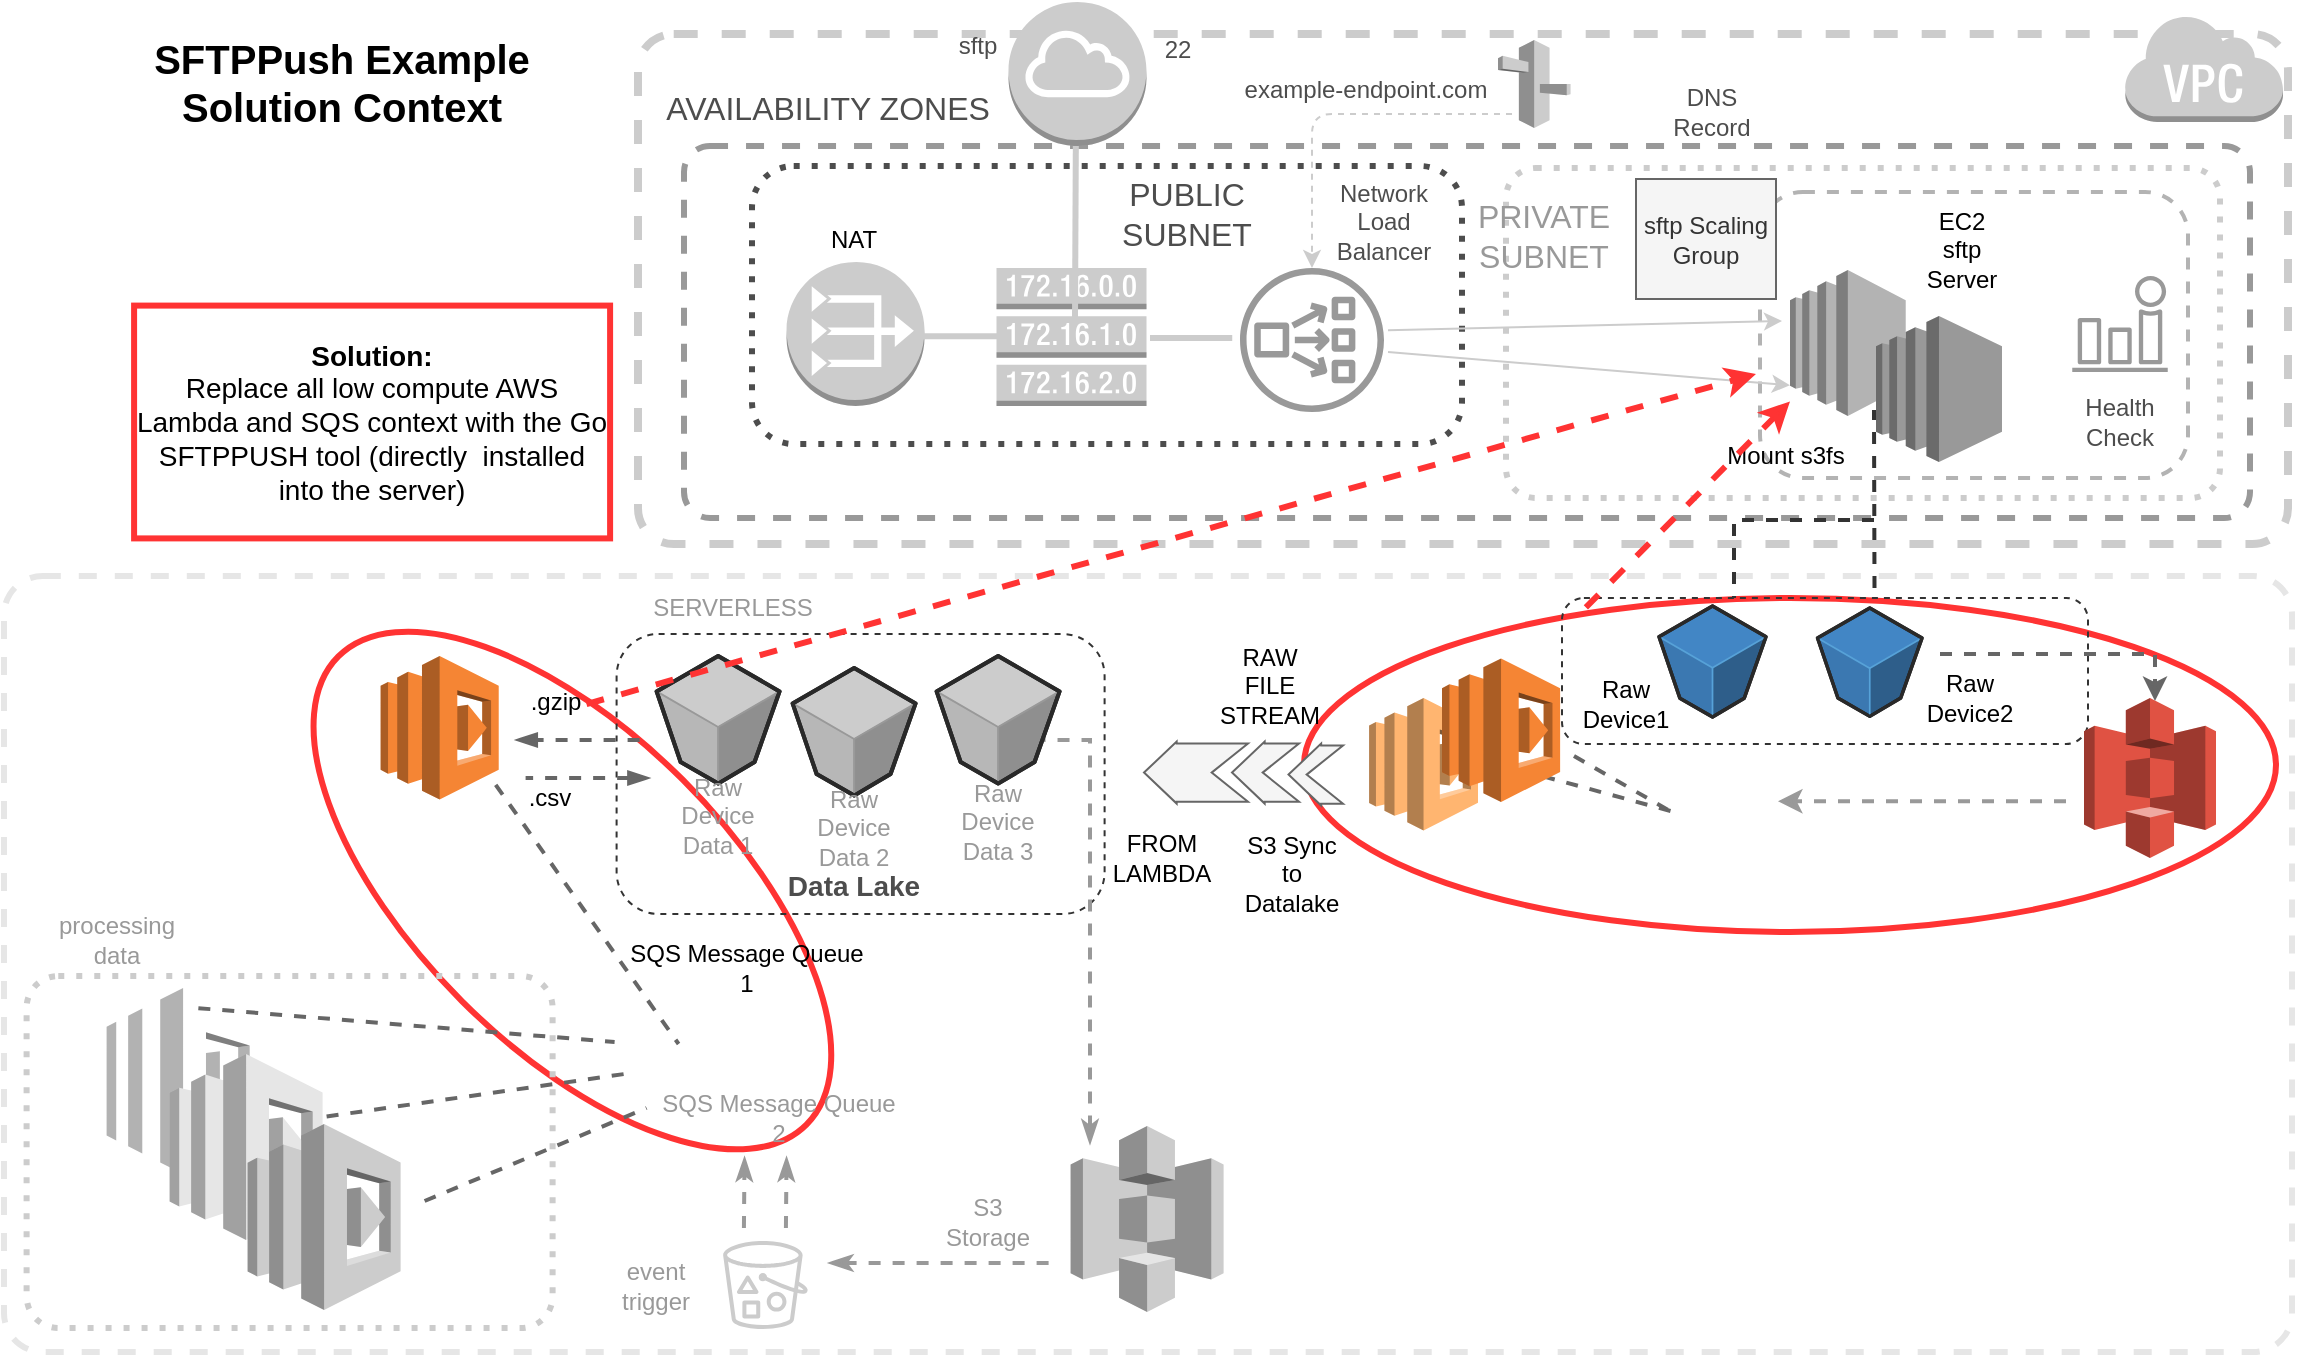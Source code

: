 <mxfile version="13.7.9" type="device"><diagram id="HmnIdduuNX5UvzuMJQo1" name="Page-1"><mxGraphModel dx="1218" dy="1934" grid="0" gridSize="10" guides="1" tooltips="1" connect="1" arrows="1" fold="1" page="1" pageScale="1" pageWidth="1654" pageHeight="1169" math="0" shadow="0"><root><mxCell id="0"/><mxCell id="1" parent="0"/><mxCell id="49-BdjbmjyUbXbcp4MiU-65" value="" style="ellipse;whiteSpace=wrap;html=1;fillColor=none;strokeColor=#FF3333;strokeWidth=3;" parent="1" vertex="1"><mxGeometry x="1037" y="-452" width="486" height="167" as="geometry"/></mxCell><mxCell id="Lqqsws9QHX_OIQQ-D2Ij-1" value="" style="rounded=1;whiteSpace=wrap;html=1;fillColor=none;strokeWidth=3;dashed=1;arcSize=5;strokeColor=#E6E6E6;" parent="1" vertex="1"><mxGeometry x="387" y="-463" width="1144" height="388" as="geometry"/></mxCell><mxCell id="49-BdjbmjyUbXbcp4MiU-66" value="" style="ellipse;whiteSpace=wrap;html=1;fillColor=none;strokeColor=#FF3333;strokeWidth=3;rotation=45;" parent="1" vertex="1"><mxGeometry x="505.7" y="-383.91" width="331" height="156.33" as="geometry"/></mxCell><mxCell id="49-BdjbmjyUbXbcp4MiU-2" value="" style="rounded=1;whiteSpace=wrap;html=1;fillColor=none;dashed=1;strokeWidth=4;arcSize=7;strokeColor=#CCCCCC;" parent="1" vertex="1"><mxGeometry x="704" y="-734" width="825" height="255" as="geometry"/></mxCell><mxCell id="49-BdjbmjyUbXbcp4MiU-4" value="" style="rounded=1;whiteSpace=wrap;html=1;fillColor=none;strokeWidth=3;dashed=1;arcSize=7;strokeColor=#999999;" parent="1" vertex="1"><mxGeometry x="727" y="-678" width="783" height="186" as="geometry"/></mxCell><mxCell id="Lqqsws9QHX_OIQQ-D2Ij-2" value="" style="rounded=1;whiteSpace=wrap;html=1;dashed=1;strokeWidth=3;fillColor=none;dashPattern=1 2;arcSize=9;strokeColor=#CCCCCC;" parent="1" vertex="1"><mxGeometry x="398.3" y="-263" width="263" height="176" as="geometry"/></mxCell><mxCell id="Lqqsws9QHX_OIQQ-D2Ij-129" value="" style="rounded=1;whiteSpace=wrap;html=1;dashed=1;strokeColor=#333333;strokeWidth=1;fillColor=none;" parent="1" vertex="1"><mxGeometry x="693.3" y="-434" width="244" height="140" as="geometry"/></mxCell><mxCell id="zi9nlCHLnvIEu1iH1MdO-3" value="" style="outlineConnect=0;dashed=0;verticalLabelPosition=bottom;verticalAlign=top;align=center;html=1;shape=mxgraph.aws3.lambda;gradientColor=none;strokeColor=#333333;strokeWidth=1;fillColor=#FFFFFF;" parent="1" vertex="1"><mxGeometry x="438.3" y="-257" width="76.5" height="93" as="geometry"/></mxCell><mxCell id="zi9nlCHLnvIEu1iH1MdO-2" value="" style="outlineConnect=0;dashed=0;verticalLabelPosition=bottom;verticalAlign=top;align=center;html=1;shape=mxgraph.aws3.lambda;gradientColor=none;strokeColor=#333333;strokeWidth=1;fillColor=#E6E6E6;" parent="1" vertex="1"><mxGeometry x="469.8" y="-224" width="76.5" height="93" as="geometry"/></mxCell><mxCell id="Lqqsws9QHX_OIQQ-D2Ij-112" style="edgeStyle=orthogonalEdgeStyle;rounded=0;orthogonalLoop=1;jettySize=auto;html=1;dashed=1;startArrow=classicThin;startFill=1;endArrow=none;endFill=0;strokeWidth=2;strokeColor=#999999;" parent="1" edge="1"><mxGeometry relative="1" as="geometry"><Array as="points"><mxPoint x="930.07" y="-381.01"/></Array><mxPoint x="930" y="-179" as="sourcePoint"/><mxPoint x="905.3" y="-381" as="targetPoint"/></mxGeometry></mxCell><mxCell id="Lqqsws9QHX_OIQQ-D2Ij-19" value="" style="outlineConnect=0;dashed=0;verticalLabelPosition=bottom;verticalAlign=top;align=center;html=1;shape=mxgraph.aws3.s3;gradientColor=none;strokeColor=#CC6600;strokeWidth=2;fillColor=#CCCCCC;" parent="1" vertex="1"><mxGeometry x="920.3" y="-188" width="76.5" height="93" as="geometry"/></mxCell><mxCell id="Lqqsws9QHX_OIQQ-D2Ij-45" value="SERVERLESS" style="text;html=1;strokeColor=none;fillColor=none;align=center;verticalAlign=middle;whiteSpace=wrap;rounded=0;dashed=1;dashPattern=1 2;fontColor=#999999;" parent="1" vertex="1"><mxGeometry x="671.35" y="-465" width="160.7" height="35" as="geometry"/></mxCell><mxCell id="Lqqsws9QHX_OIQQ-D2Ij-66" value="" style="verticalLabelPosition=bottom;html=1;verticalAlign=top;strokeWidth=1;align=center;outlineConnect=0;dashed=0;outlineConnect=0;shape=mxgraph.aws3d.s3Bucket;aspect=fixed;fillColor=#CCCCCC;strokeColor=#999999;" parent="1" vertex="1"><mxGeometry x="713.3" y="-423" width="61.5" height="63.8" as="geometry"/></mxCell><mxCell id="Lqqsws9QHX_OIQQ-D2Ij-67" value="" style="verticalLabelPosition=bottom;html=1;verticalAlign=top;strokeWidth=1;align=center;outlineConnect=0;dashed=0;outlineConnect=0;shape=mxgraph.aws3d.s3Bucket;aspect=fixed;fillColor=#CCCCCC;strokeColor=#999999;" parent="1" vertex="1"><mxGeometry x="781.3" y="-417" width="61.5" height="63.8" as="geometry"/></mxCell><mxCell id="Lqqsws9QHX_OIQQ-D2Ij-68" value="" style="verticalLabelPosition=bottom;html=1;verticalAlign=top;strokeWidth=1;align=center;outlineConnect=0;dashed=0;outlineConnect=0;shape=mxgraph.aws3d.s3Bucket;aspect=fixed;fillColor=#CCCCCC;strokeColor=#999999;" parent="1" vertex="1"><mxGeometry x="853.3" y="-423" width="61.5" height="63.8" as="geometry"/></mxCell><mxCell id="Lqqsws9QHX_OIQQ-D2Ij-79" value="S3 Storage" style="text;html=1;strokeColor=none;fillColor=none;align=center;verticalAlign=middle;whiteSpace=wrap;rounded=0;fontColor=#999999;" parent="1" vertex="1"><mxGeometry x="859" y="-150.5" width="40" height="20" as="geometry"/></mxCell><mxCell id="Lqqsws9QHX_OIQQ-D2Ij-81" value="Raw Device Data 1" style="text;html=1;strokeColor=none;fillColor=none;align=center;verticalAlign=middle;whiteSpace=wrap;rounded=0;fontColor=#999999;" parent="1" vertex="1"><mxGeometry x="724.05" y="-353" width="40" height="20" as="geometry"/></mxCell><mxCell id="Lqqsws9QHX_OIQQ-D2Ij-82" value="Raw Device Data 2" style="text;html=1;strokeColor=none;fillColor=none;align=center;verticalAlign=middle;whiteSpace=wrap;rounded=0;fontColor=#999999;" parent="1" vertex="1"><mxGeometry x="792.05" y="-347" width="40" height="20" as="geometry"/></mxCell><mxCell id="Lqqsws9QHX_OIQQ-D2Ij-83" value="Raw Device Data 3" style="text;html=1;strokeColor=none;fillColor=none;align=center;verticalAlign=middle;whiteSpace=wrap;rounded=0;fontColor=#999999;" parent="1" vertex="1"><mxGeometry x="864.05" y="-350" width="40" height="20" as="geometry"/></mxCell><mxCell id="Lqqsws9QHX_OIQQ-D2Ij-115" value="" style="outlineConnect=0;dashed=0;verticalLabelPosition=bottom;verticalAlign=top;align=center;html=1;shape=mxgraph.aws3.lambda;gradientColor=none;strokeColor=#333333;strokeWidth=1;fillColor=#CCCCCC;" parent="1" vertex="1"><mxGeometry x="508.8" y="-189" width="76.5" height="93" as="geometry"/></mxCell><mxCell id="Lqqsws9QHX_OIQQ-D2Ij-119" value="event trigger" style="text;html=1;strokeColor=none;fillColor=none;align=center;verticalAlign=middle;whiteSpace=wrap;rounded=0;fontColor=#999999;" parent="1" vertex="1"><mxGeometry x="692.8" y="-118.5" width="40" height="20" as="geometry"/></mxCell><mxCell id="Lqqsws9QHX_OIQQ-D2Ij-130" value="&lt;font style=&quot;font-size: 14px&quot;&gt;&lt;b&gt;Data Lake&lt;/b&gt;&lt;/font&gt;" style="text;html=1;strokeColor=none;fillColor=none;align=center;verticalAlign=middle;whiteSpace=wrap;rounded=0;dashed=1;fontColor=#4D4D4D;" parent="1" vertex="1"><mxGeometry x="770.43" y="-319" width="84.25" height="21" as="geometry"/></mxCell><mxCell id="mBqPM58rvY_1hXkIAFOj-3" value="SQS Message Queue 1" style="text;html=1;strokeColor=none;fillColor=none;align=center;verticalAlign=middle;whiteSpace=wrap;rounded=0;" parent="1" vertex="1"><mxGeometry x="696.55" y="-294" width="123" height="54" as="geometry"/></mxCell><mxCell id="mBqPM58rvY_1hXkIAFOj-9" value="" style="endArrow=blockThin;html=1;strokeColor=#666666;strokeWidth=2;endFill=1;dashed=1;" parent="1" edge="1"><mxGeometry width="50" height="50" relative="1" as="geometry"><mxPoint x="704.8" y="-381" as="sourcePoint"/><mxPoint x="642.8" y="-381" as="targetPoint"/></mxGeometry></mxCell><mxCell id="mBqPM58rvY_1hXkIAFOj-10" value="" style="endArrow=none;html=1;strokeColor=#666666;strokeWidth=2;endFill=0;dashed=1;startArrow=blockThin;startFill=1;" parent="1" edge="1"><mxGeometry width="50" height="50" relative="1" as="geometry"><mxPoint x="709.8" y="-362" as="sourcePoint"/><mxPoint x="647.8" y="-362" as="targetPoint"/></mxGeometry></mxCell><mxCell id="mBqPM58rvY_1hXkIAFOj-11" value=".gzip" style="text;html=1;strokeColor=none;fillColor=none;align=center;verticalAlign=middle;whiteSpace=wrap;rounded=0;" parent="1" vertex="1"><mxGeometry x="643.3" y="-410" width="40" height="20" as="geometry"/></mxCell><mxCell id="mBqPM58rvY_1hXkIAFOj-12" value=".csv" style="text;html=1;strokeColor=none;fillColor=none;align=center;verticalAlign=middle;whiteSpace=wrap;rounded=0;" parent="1" vertex="1"><mxGeometry x="640.3" y="-362" width="40" height="20" as="geometry"/></mxCell><mxCell id="mBqPM58rvY_1hXkIAFOj-14" value="" style="endArrow=none;dashed=1;html=1;strokeColor=#666666;strokeWidth=2;" parent="1" edge="1"><mxGeometry width="50" height="50" relative="1" as="geometry"><mxPoint x="632.859" y="-358.6" as="sourcePoint"/><mxPoint x="724.3" y="-229" as="targetPoint"/></mxGeometry></mxCell><mxCell id="mBqPM58rvY_1hXkIAFOj-16" value="" style="endArrow=none;dashed=1;html=1;strokeColor=#666666;strokeWidth=2;" parent="1" edge="1"><mxGeometry width="50" height="50" relative="1" as="geometry"><mxPoint x="597.3" y="-150.5" as="sourcePoint"/><mxPoint x="708.3" y="-197" as="targetPoint"/></mxGeometry></mxCell><mxCell id="y039c9a37QnuG4hZl9T_-2" value="" style="endArrow=classicThin;html=1;strokeWidth=2;dashed=1;endFill=1;strokeColor=#999999;" parent="1" edge="1"><mxGeometry width="50" height="50" relative="1" as="geometry"><mxPoint x="777.96" y="-137" as="sourcePoint"/><mxPoint x="778.27" y="-172.5" as="targetPoint"/></mxGeometry></mxCell><mxCell id="w5Py77E8Q5filQg6HOZ4-76" value="" style="html=1;shadow=0;align=center;verticalAlign=middle;shape=mxgraph.arrows2.arrow;dy=0.06;dx=16.33;notch=18.17;rotation=-180;strokeColor=#666666;strokeWidth=1;fillColor=#f5f5f5;fontColor=#333333;" parent="1" vertex="1"><mxGeometry x="1001" y="-380.2" width="33.5" height="31" as="geometry"/></mxCell><mxCell id="w5Py77E8Q5filQg6HOZ4-77" value="" style="html=1;shadow=0;align=center;verticalAlign=middle;shape=mxgraph.arrows2.arrow;dy=0.06;dx=16.33;notch=18.17;rotation=-180;strokeColor=#666666;strokeWidth=1;fillColor=#f5f5f5;fontColor=#333333;" parent="1" vertex="1"><mxGeometry x="957" y="-380.2" width="52" height="31" as="geometry"/></mxCell><mxCell id="w5Py77E8Q5filQg6HOZ4-78" value="" style="html=1;shadow=0;align=center;verticalAlign=middle;shape=mxgraph.arrows2.arrow;dy=0.06;dx=16.33;notch=18.17;rotation=-180;strokeColor=#666666;strokeWidth=1;fillColor=#f5f5f5;fontColor=#333333;" parent="1" vertex="1"><mxGeometry x="1029.25" y="-379.2" width="27.25" height="31" as="geometry"/></mxCell><mxCell id="w5Py77E8Q5filQg6HOZ4-79" value="S3 Sync to Datalake" style="text;html=1;strokeColor=none;fillColor=none;align=center;verticalAlign=middle;whiteSpace=wrap;rounded=0;dashed=1;" parent="1" vertex="1"><mxGeometry x="1010.5" y="-324.2" width="40" height="20" as="geometry"/></mxCell><mxCell id="4uImcitvmYtcXQ-Ofp0W-1" value="SQS Message Queue 2" style="text;html=1;strokeColor=none;fillColor=none;align=center;verticalAlign=middle;whiteSpace=wrap;rounded=0;fontColor=#999999;" parent="1" vertex="1"><mxGeometry x="713.3" y="-219" width="123" height="54" as="geometry"/></mxCell><mxCell id="4uImcitvmYtcXQ-Ofp0W-3" value="" style="endArrow=classicThin;html=1;strokeWidth=2;dashed=1;endFill=1;strokeColor=#999999;" parent="1" edge="1"><mxGeometry width="50" height="50" relative="1" as="geometry"><mxPoint x="756.96" y="-137" as="sourcePoint"/><mxPoint x="757.27" y="-172.5" as="targetPoint"/></mxGeometry></mxCell><mxCell id="4uImcitvmYtcXQ-Ofp0W-9" value="processing data" style="text;html=1;strokeColor=none;fillColor=none;align=center;verticalAlign=middle;whiteSpace=wrap;rounded=0;fontColor=#999999;" parent="1" vertex="1"><mxGeometry x="423.0" y="-291.5" width="41" height="20" as="geometry"/></mxCell><mxCell id="oT-RXYMM1qQmpfxv-8zq-10" value="" style="endArrow=none;dashed=1;html=1;strokeColor=#666666;strokeWidth=2;exitX=0.436;exitY=0.183;exitDx=0;exitDy=0;exitPerimeter=0;" parent="1" edge="1"><mxGeometry width="50" height="50" relative="1" as="geometry"><mxPoint x="484.18" y="-246.923" as="sourcePoint"/><mxPoint x="692.3" y="-230" as="targetPoint"/></mxGeometry></mxCell><mxCell id="oT-RXYMM1qQmpfxv-8zq-11" value="" style="endArrow=none;dashed=1;html=1;strokeColor=#666666;strokeWidth=2;" parent="1" edge="1"><mxGeometry width="50" height="50" relative="1" as="geometry"><mxPoint x="548.3" y="-192.75" as="sourcePoint"/><mxPoint x="697.3" y="-214" as="targetPoint"/></mxGeometry></mxCell><mxCell id="wjlYxk8mB5YcR92a5DJN-10" value="" style="endArrow=classicThin;html=1;strokeWidth=2;dashed=1;endFill=1;strokeColor=#999999;" parent="1" edge="1"><mxGeometry width="50" height="50" relative="1" as="geometry"><mxPoint x="909.3" y="-119.5" as="sourcePoint"/><mxPoint x="799.3" y="-119.5" as="targetPoint"/></mxGeometry></mxCell><mxCell id="bKy11BuOFvdsapSdgg4k-9" value="RAW FILE STREAM" style="text;html=1;strokeColor=none;fillColor=none;align=center;verticalAlign=middle;whiteSpace=wrap;rounded=0;" parent="1" vertex="1"><mxGeometry x="1000" y="-418.2" width="40" height="20" as="geometry"/></mxCell><mxCell id="49-BdjbmjyUbXbcp4MiU-1" value="" style="rounded=1;whiteSpace=wrap;html=1;dashed=1;strokeColor=#4D4D4D;strokeWidth=3;fillColor=none;dashPattern=1 2;fontColor=#CCCCCC;" parent="1" vertex="1"><mxGeometry x="761" y="-668" width="355" height="139" as="geometry"/></mxCell><mxCell id="49-BdjbmjyUbXbcp4MiU-3" value="" style="rounded=1;whiteSpace=wrap;html=1;dashed=1;strokeColor=#333333;strokeWidth=1;fillColor=none;" parent="1" vertex="1"><mxGeometry x="1166" y="-452" width="263" height="73" as="geometry"/></mxCell><mxCell id="49-BdjbmjyUbXbcp4MiU-5" value="" style="rounded=1;whiteSpace=wrap;html=1;dashed=1;strokeWidth=3;fillColor=none;dashPattern=1 2;arcSize=9;strokeColor=#CCCCCC;" parent="1" vertex="1"><mxGeometry x="1138" y="-667" width="357" height="165" as="geometry"/></mxCell><mxCell id="49-BdjbmjyUbXbcp4MiU-6" value="" style="rounded=1;whiteSpace=wrap;html=1;fillColor=none;strokeWidth=2;dashed=1;strokeColor=#B3B3B3;" parent="1" vertex="1"><mxGeometry x="1265" y="-655" width="214" height="143" as="geometry"/></mxCell><mxCell id="49-BdjbmjyUbXbcp4MiU-7" value="" style="outlineConnect=0;dashed=0;verticalLabelPosition=bottom;verticalAlign=top;align=center;html=1;shape=mxgraph.aws3.virtual_private_cloud;gradientColor=none;strokeColor=#CC6600;strokeWidth=4;fillColor=#CCCCCC;" parent="1" vertex="1"><mxGeometry x="1447" y="-744" width="79.5" height="54" as="geometry"/></mxCell><mxCell id="49-BdjbmjyUbXbcp4MiU-8" value="" style="outlineConnect=0;dashed=0;verticalLabelPosition=bottom;verticalAlign=top;align=center;html=1;shape=mxgraph.aws3.internet_gateway;gradientColor=none;strokeColor=#CC6600;strokeWidth=2;fillColor=#CCCCCC;" parent="1" vertex="1"><mxGeometry x="889.25" y="-750" width="69" height="72" as="geometry"/></mxCell><mxCell id="49-BdjbmjyUbXbcp4MiU-9" value="" style="outlineConnect=0;dashed=0;verticalLabelPosition=bottom;verticalAlign=top;align=center;html=1;shape=mxgraph.aws3.route_table;gradientColor=none;dashPattern=1 2;strokeColor=#4D4D4D;strokeWidth=2;fillColor=#CCCCCC;" parent="1" vertex="1"><mxGeometry x="883.25" y="-617" width="75" height="69" as="geometry"/></mxCell><mxCell id="49-BdjbmjyUbXbcp4MiU-10" value="&lt;font style=&quot;font-size: 16px&quot;&gt;AVAILABILITY ZONES&lt;/font&gt;" style="text;html=1;strokeColor=none;fillColor=none;align=center;verticalAlign=middle;whiteSpace=wrap;rounded=0;dashed=1;fontColor=#4D4D4D;" parent="1" vertex="1"><mxGeometry x="704" y="-707" width="190" height="20" as="geometry"/></mxCell><mxCell id="49-BdjbmjyUbXbcp4MiU-11" value="&lt;font style=&quot;font-size: 16px&quot;&gt;PUBLIC SUBNET&lt;/font&gt;" style="text;html=1;strokeColor=none;fillColor=none;align=center;verticalAlign=middle;whiteSpace=wrap;rounded=0;dashed=1;dashPattern=1 2;fontColor=#4D4D4D;" parent="1" vertex="1"><mxGeometry x="924.5" y="-668" width="107" height="48" as="geometry"/></mxCell><mxCell id="49-BdjbmjyUbXbcp4MiU-12" value="" style="outlineConnect=0;dashed=0;verticalLabelPosition=bottom;verticalAlign=top;align=center;html=1;shape=mxgraph.aws3.vpc_nat_gateway;gradientColor=none;strokeColor=#4D4D4D;strokeWidth=2;fillColor=#CCCCCC;" parent="1" vertex="1"><mxGeometry x="778.27" y="-620" width="69" height="72" as="geometry"/></mxCell><mxCell id="49-BdjbmjyUbXbcp4MiU-13" value="" style="endArrow=none;startArrow=none;html=1;strokeWidth=3;startFill=0;endFill=0;strokeColor=#CCCCCC;" parent="1" edge="1"><mxGeometry width="50" height="50" relative="1" as="geometry"><mxPoint x="1001.12" y="-582" as="sourcePoint"/><mxPoint x="960" y="-582" as="targetPoint"/></mxGeometry></mxCell><mxCell id="49-BdjbmjyUbXbcp4MiU-14" value="NAT" style="text;html=1;strokeColor=none;fillColor=none;align=center;verticalAlign=middle;whiteSpace=wrap;rounded=0;" parent="1" vertex="1"><mxGeometry x="785.75" y="-650" width="52" height="37" as="geometry"/></mxCell><mxCell id="49-BdjbmjyUbXbcp4MiU-15" value="&lt;font style=&quot;font-size: 16px&quot;&gt;PRIVATE SUBNET&lt;/font&gt;" style="text;html=1;strokeColor=none;fillColor=none;align=center;verticalAlign=middle;whiteSpace=wrap;rounded=0;dashed=1;dashPattern=1 2;fontColor=#999999;" parent="1" vertex="1"><mxGeometry x="1111" y="-661.5" width="92" height="56" as="geometry"/></mxCell><mxCell id="49-BdjbmjyUbXbcp4MiU-17" value="" style="endArrow=classic;html=1;strokeColor=#CCCCCC;entryX=0;entryY=0.79;entryDx=0;entryDy=0;entryPerimeter=0;" parent="1" edge="1" target="49-BdjbmjyUbXbcp4MiU-19"><mxGeometry width="50" height="50" relative="1" as="geometry"><mxPoint x="1079" y="-575" as="sourcePoint"/><mxPoint x="1276" y="-536" as="targetPoint"/></mxGeometry></mxCell><mxCell id="49-BdjbmjyUbXbcp4MiU-18" value="" style="endArrow=classic;html=1;strokeColor=#CCCCCC;entryX=0;entryY=0.5;entryDx=0;entryDy=0;" parent="1" edge="1"><mxGeometry width="50" height="50" relative="1" as="geometry"><mxPoint x="1078.999" y="-585.85" as="sourcePoint"/><mxPoint x="1276" y="-590.5" as="targetPoint"/></mxGeometry></mxCell><mxCell id="49-BdjbmjyUbXbcp4MiU-19" value="" style="outlineConnect=0;dashed=0;verticalLabelPosition=bottom;verticalAlign=top;align=center;html=1;shape=mxgraph.aws3.ec2;gradientColor=none;fillColor=#B3B3B3;" parent="1" vertex="1"><mxGeometry x="1280" y="-616" width="57.86" height="73" as="geometry"/></mxCell><mxCell id="49-BdjbmjyUbXbcp4MiU-20" value="" style="outlineConnect=0;dashed=0;verticalLabelPosition=bottom;verticalAlign=top;align=center;html=1;shape=mxgraph.aws3.ec2;gradientColor=none;fillColor=#999999;" parent="1" vertex="1"><mxGeometry x="1323" y="-593" width="63" height="73" as="geometry"/></mxCell><mxCell id="49-BdjbmjyUbXbcp4MiU-21" value="sftp Scaling Group" style="rounded=0;whiteSpace=wrap;html=1;strokeColor=#666666;strokeWidth=1;fillColor=#f5f5f5;fontColor=#333333;" parent="1" vertex="1"><mxGeometry x="1203" y="-661.5" width="70" height="60" as="geometry"/></mxCell><mxCell id="49-BdjbmjyUbXbcp4MiU-22" value="" style="outlineConnect=0;fontColor=#232F3E;gradientColor=none;strokeColor=none;dashed=0;verticalLabelPosition=bottom;verticalAlign=top;align=center;html=1;fontSize=12;fontStyle=0;aspect=fixed;pointerEvents=1;shape=mxgraph.aws4.alarm;fillColor=#999999;" parent="1" vertex="1"><mxGeometry x="1421" y="-613" width="48" height="48" as="geometry"/></mxCell><mxCell id="49-BdjbmjyUbXbcp4MiU-23" value="Health Check" style="text;html=1;strokeColor=none;fillColor=none;align=center;verticalAlign=middle;whiteSpace=wrap;rounded=0;fontColor=#4D4D4D;" parent="1" vertex="1"><mxGeometry x="1416" y="-560" width="58" height="40" as="geometry"/></mxCell><mxCell id="49-BdjbmjyUbXbcp4MiU-24" value="EC2 sftp Server" style="text;html=1;strokeColor=none;fillColor=none;align=center;verticalAlign=middle;whiteSpace=wrap;rounded=0;dashed=1;" parent="1" vertex="1"><mxGeometry x="1346" y="-636" width="40" height="20" as="geometry"/></mxCell><mxCell id="49-BdjbmjyUbXbcp4MiU-27" value="Network&lt;br&gt;Load Balancer" style="text;html=1;strokeColor=none;fillColor=none;align=center;verticalAlign=middle;whiteSpace=wrap;rounded=0;dashed=1;fontColor=#4D4D4D;" parent="1" vertex="1"><mxGeometry x="1057" y="-650" width="40" height="20" as="geometry"/></mxCell><mxCell id="49-BdjbmjyUbXbcp4MiU-28" value="Mount s3fs" style="text;html=1;strokeColor=none;fillColor=none;align=center;verticalAlign=middle;whiteSpace=wrap;rounded=0;" parent="1" vertex="1"><mxGeometry x="1233" y="-533" width="90" height="20" as="geometry"/></mxCell><mxCell id="49-BdjbmjyUbXbcp4MiU-32" value="" style="edgeStyle=orthogonalEdgeStyle;rounded=0;orthogonalLoop=1;jettySize=auto;html=1;dashed=1;strokeColor=#666666;strokeWidth=2;entryX=0;entryY=0.21;entryDx=0;entryDy=0;entryPerimeter=0;" parent="1" edge="1"><mxGeometry relative="1" as="geometry"><mxPoint x="1462.5" y="-400.47" as="targetPoint"/><Array as="points"><mxPoint x="1462" y="-424"/></Array><mxPoint x="1355" y="-424" as="sourcePoint"/></mxGeometry></mxCell><mxCell id="49-BdjbmjyUbXbcp4MiU-34" value="Raw Device1" style="text;html=1;strokeColor=none;fillColor=none;align=center;verticalAlign=middle;whiteSpace=wrap;rounded=0;" parent="1" vertex="1"><mxGeometry x="1178" y="-409.2" width="40" height="20" as="geometry"/></mxCell><mxCell id="49-BdjbmjyUbXbcp4MiU-35" value="Raw Device2" style="text;html=1;strokeColor=none;fillColor=none;align=center;verticalAlign=middle;whiteSpace=wrap;rounded=0;" parent="1" vertex="1"><mxGeometry x="1350" y="-412.5" width="40" height="20" as="geometry"/></mxCell><mxCell id="49-BdjbmjyUbXbcp4MiU-37" value="" style="outlineConnect=0;dashed=0;verticalLabelPosition=bottom;verticalAlign=top;align=center;html=1;shape=mxgraph.aws3.lambda;fillColor=#FFB570;gradientColor=none;strokeColor=#333333;strokeWidth=1;" parent="1" vertex="1"><mxGeometry x="1069.55" y="-402" width="54.45" height="66.2" as="geometry"/></mxCell><mxCell id="49-BdjbmjyUbXbcp4MiU-38" value="" style="endArrow=none;dashed=1;html=1;strokeColor=#333333;strokeWidth=2;" parent="1" edge="1"><mxGeometry width="50" height="50" relative="1" as="geometry"><mxPoint x="1322.25" y="-457" as="sourcePoint"/><mxPoint x="1322" y="-546" as="targetPoint"/></mxGeometry></mxCell><mxCell id="49-BdjbmjyUbXbcp4MiU-39" style="edgeStyle=orthogonalEdgeStyle;rounded=0;orthogonalLoop=1;jettySize=auto;html=1;dashed=1;startArrow=none;startFill=0;endArrow=none;endFill=0;strokeColor=#333333;strokeWidth=2;" parent="1" edge="1"><mxGeometry relative="1" as="geometry"><Array as="points"><mxPoint x="1252" y="-491"/></Array><mxPoint x="1322" y="-491" as="sourcePoint"/><mxPoint x="1252" y="-452" as="targetPoint"/></mxGeometry></mxCell><mxCell id="49-BdjbmjyUbXbcp4MiU-46" value="" style="outlineConnect=0;dashed=0;verticalLabelPosition=bottom;verticalAlign=top;align=center;html=1;shape=mxgraph.aws3.s3;fillColor=#E05243;gradientColor=none;strokeColor=#CC6600;strokeWidth=2;" parent="1" vertex="1"><mxGeometry x="1427" y="-402" width="66" height="80" as="geometry"/></mxCell><mxCell id="49-BdjbmjyUbXbcp4MiU-48" value="" style="shape=image;html=1;verticalAlign=top;verticalLabelPosition=bottom;labelBackgroundColor=#ffffff;imageAspect=0;aspect=fixed;image=https://cdn2.iconfinder.com/data/icons/amazon-aws-stencils/100/App_Services_copy_Amazon_SQS_Queue-128.png" parent="1" vertex="1"><mxGeometry x="1215" y="-384" width="68" height="68" as="geometry"/></mxCell><mxCell id="49-BdjbmjyUbXbcp4MiU-49" value="22" style="text;html=1;strokeColor=none;fillColor=none;align=center;verticalAlign=middle;whiteSpace=wrap;rounded=0;fontColor=#4D4D4D;" parent="1" vertex="1"><mxGeometry x="954.25" y="-736" width="40" height="20" as="geometry"/></mxCell><mxCell id="49-BdjbmjyUbXbcp4MiU-56" value="sftp" style="text;html=1;strokeColor=none;fillColor=none;align=center;verticalAlign=middle;whiteSpace=wrap;rounded=0;fontColor=#4D4D4D;" parent="1" vertex="1"><mxGeometry x="853.75" y="-738" width="40" height="20" as="geometry"/></mxCell><mxCell id="49-BdjbmjyUbXbcp4MiU-57" value="" style="outlineConnect=0;fontColor=#232F3E;gradientColor=none;strokeColor=none;dashed=0;verticalLabelPosition=bottom;verticalAlign=top;align=center;html=1;fontSize=12;fontStyle=0;aspect=fixed;pointerEvents=1;shape=mxgraph.aws4.network_load_balancer;fillColor=#999999;" parent="1" vertex="1"><mxGeometry x="1005" y="-617" width="72" height="72" as="geometry"/></mxCell><mxCell id="49-BdjbmjyUbXbcp4MiU-58" value="" style="outlineConnect=0;dashed=0;verticalLabelPosition=bottom;verticalAlign=top;align=center;html=1;shape=mxgraph.aws3.route_53;gradientColor=none;fillColor=#CCCCCC;" parent="1" vertex="1"><mxGeometry x="1134" y="-731" width="36.28" height="44" as="geometry"/></mxCell><mxCell id="49-BdjbmjyUbXbcp4MiU-59" value="DNS Record" style="text;html=1;strokeColor=none;fillColor=none;align=center;verticalAlign=middle;whiteSpace=wrap;rounded=0;fontColor=#4D4D4D;" parent="1" vertex="1"><mxGeometry x="1221.25" y="-705" width="40" height="20" as="geometry"/></mxCell><mxCell id="49-BdjbmjyUbXbcp4MiU-60" value="example-endpoint.com" style="text;html=1;strokeColor=none;fillColor=none;align=center;verticalAlign=middle;whiteSpace=wrap;rounded=0;fontColor=#4D4D4D;" parent="1" vertex="1"><mxGeometry x="984.0" y="-716" width="168" height="20" as="geometry"/></mxCell><mxCell id="49-BdjbmjyUbXbcp4MiU-61" value="" style="endArrow=none;dashed=1;html=1;strokeColor=#666666;strokeWidth=2;" parent="1" edge="1"><mxGeometry width="50" height="50" relative="1" as="geometry"><mxPoint x="1172" y="-373" as="sourcePoint"/><mxPoint x="1219" y="-346" as="targetPoint"/></mxGeometry></mxCell><mxCell id="49-BdjbmjyUbXbcp4MiU-62" value="" style="endArrow=none;dashed=1;html=1;strokeColor=#666666;strokeWidth=2;" parent="1" edge="1"><mxGeometry width="50" height="50" relative="1" as="geometry"><mxPoint x="1145" y="-366" as="sourcePoint"/><mxPoint x="1222" y="-345" as="targetPoint"/></mxGeometry></mxCell><mxCell id="49-BdjbmjyUbXbcp4MiU-63" value="" style="outlineConnect=0;dashed=0;verticalLabelPosition=bottom;verticalAlign=top;align=center;html=1;shape=mxgraph.aws3.lambda;fillColor=#F58534;gradientColor=none;strokeColor=#333333;strokeWidth=1;" parent="1" vertex="1"><mxGeometry x="1106" y="-421.8" width="59.06" height="71.8" as="geometry"/></mxCell><mxCell id="49-BdjbmjyUbXbcp4MiU-64" value="" style="edgeStyle=segmentEdgeStyle;endArrow=classic;html=1;dashed=1;strokeColor=#CCCCCC;" parent="1" edge="1" target="49-BdjbmjyUbXbcp4MiU-57"><mxGeometry width="50" height="50" relative="1" as="geometry"><mxPoint x="1141" y="-694" as="sourcePoint"/><mxPoint x="1265.46" y="-546.41" as="targetPoint"/></mxGeometry></mxCell><mxCell id="49-BdjbmjyUbXbcp4MiU-68" value="" style="endArrow=classic;html=1;strokeColor=#FF3333;strokeWidth=3;dashed=1;exitX=0.29;exitY=0.028;exitDx=0;exitDy=0;exitPerimeter=0;" parent="1" edge="1" target="49-BdjbmjyUbXbcp4MiU-19" source="49-BdjbmjyUbXbcp4MiU-65"><mxGeometry width="50" height="50" relative="1" as="geometry"><mxPoint x="1172.5" y="-436" as="sourcePoint"/><mxPoint x="1214.5" y="-580" as="targetPoint"/></mxGeometry></mxCell><mxCell id="49-BdjbmjyUbXbcp4MiU-69" value="&lt;div style=&quot;font-size: 14px&quot;&gt;&lt;font style=&quot;font-size: 14px&quot;&gt;&lt;b&gt;Solution:&lt;/b&gt;&lt;/font&gt;&lt;font style=&quot;font-size: 14px&quot;&gt;&lt;br&gt;&lt;font style=&quot;font-size: 14px&quot;&gt;Replace all low compute AWS Lambda and SQS context with the Go SFTPPUSH tool (directly&amp;nbsp; installed into the server)&lt;/font&gt;&lt;/font&gt;&lt;/div&gt;" style="rounded=0;whiteSpace=wrap;html=1;strokeColor=#FF3333;strokeWidth=3;fillColor=none;align=center;" parent="1" vertex="1"><mxGeometry x="452.05" y="-598.2" width="238" height="116.4" as="geometry"/></mxCell><mxCell id="hsItUiV8HXos82SxnrNS-7" value="" style="outlineConnect=0;fontColor=#232F3E;gradientColor=none;strokeColor=none;dashed=0;verticalLabelPosition=bottom;verticalAlign=top;align=center;html=1;fontSize=12;fontStyle=0;aspect=fixed;pointerEvents=1;shape=mxgraph.aws4.bucket_with_objects;fillColor=#CCCCCC;" parent="1" vertex="1"><mxGeometry x="746.57" y="-130.5" width="42.31" height="44" as="geometry"/></mxCell><mxCell id="hsItUiV8HXos82SxnrNS-8" value="" style="outlineConnect=0;dashed=0;verticalLabelPosition=bottom;verticalAlign=top;align=center;html=1;shape=mxgraph.aws3.lambda;fillColor=#F58534;gradientColor=none;strokeColor=#333333;strokeWidth=1;" parent="1" vertex="1"><mxGeometry x="575.3" y="-423.0" width="59.06" height="71.8" as="geometry"/></mxCell><mxCell id="hsItUiV8HXos82SxnrNS-9" value="" style="shape=image;html=1;verticalAlign=top;verticalLabelPosition=bottom;labelBackgroundColor=#ffffff;imageAspect=0;aspect=fixed;image=https://cdn2.iconfinder.com/data/icons/amazon-aws-stencils/100/App_Services_copy_Amazon_SQS_Queue-128.png" parent="1" vertex="1"><mxGeometry x="724.05" y="-267.5" width="68" height="68" as="geometry"/></mxCell><mxCell id="hsItUiV8HXos82SxnrNS-10" value="" style="endArrow=classic;html=1;fontColor=#CCCCCC;strokeWidth=2;dashed=1;strokeColor=#999999;" parent="1" edge="1"><mxGeometry width="50" height="50" relative="1" as="geometry"><mxPoint x="1418" y="-350.34" as="sourcePoint"/><mxPoint x="1274" y="-350.34" as="targetPoint"/></mxGeometry></mxCell><mxCell id="hsItUiV8HXos82SxnrNS-11" value="FROM LAMBDA" style="text;html=1;strokeColor=none;fillColor=none;align=center;verticalAlign=middle;whiteSpace=wrap;rounded=0;" parent="1" vertex="1"><mxGeometry x="946" y="-332" width="40" height="20" as="geometry"/></mxCell><mxCell id="0eElGBbyyWkmO6MUJvnE-1" value="" style="endArrow=none;startArrow=none;html=1;strokeWidth=3;startFill=0;endFill=0;strokeColor=#CCCCCC;" edge="1" parent="1"><mxGeometry width="50" height="50" relative="1" as="geometry"><mxPoint x="922.5" y="-592" as="sourcePoint"/><mxPoint x="922.91" y="-678" as="targetPoint"/></mxGeometry></mxCell><mxCell id="49-BdjbmjyUbXbcp4MiU-33" value="" style="verticalLabelPosition=bottom;html=1;verticalAlign=top;strokeWidth=1;align=center;outlineConnect=0;dashed=0;outlineConnect=0;shape=mxgraph.aws3d.s3Bucket;fillColor=#4286c5;strokeColor=#57A2D8;aspect=fixed;" parent="1" vertex="1"><mxGeometry x="1293.75" y="-447" width="52.25" height="54.2" as="geometry"/></mxCell><mxCell id="49-BdjbmjyUbXbcp4MiU-31" value="" style="verticalLabelPosition=bottom;html=1;verticalAlign=top;strokeWidth=1;align=center;outlineConnect=0;dashed=0;outlineConnect=0;shape=mxgraph.aws3d.s3Bucket;fillColor=#4286c5;strokeColor=#57A2D8;aspect=fixed;" parent="1" vertex="1"><mxGeometry x="1214.5" y="-448" width="53.5" height="55.5" as="geometry"/></mxCell><mxCell id="0eElGBbyyWkmO6MUJvnE-8" value="" style="endArrow=none;startArrow=none;html=1;strokeWidth=3;startFill=0;endFill=0;strokeColor=#CCCCCC;" edge="1" parent="1"><mxGeometry width="50" height="50" relative="1" as="geometry"><mxPoint x="887.0" y="-582.83" as="sourcePoint"/><mxPoint x="845.88" y="-582.83" as="targetPoint"/></mxGeometry></mxCell><mxCell id="0eElGBbyyWkmO6MUJvnE-9" value="" style="endArrow=classic;html=1;strokeColor=#FF3333;strokeWidth=3;dashed=1;" edge="1" parent="1"><mxGeometry width="50" height="50" relative="1" as="geometry"><mxPoint x="678.25" y="-398.93" as="sourcePoint"/><mxPoint x="1263" y="-564" as="targetPoint"/></mxGeometry></mxCell><mxCell id="0eElGBbyyWkmO6MUJvnE-10" value="&lt;b&gt;&lt;font style=&quot;font-size: 20px&quot;&gt;SFTPPush Example Solution Context&lt;/font&gt;&lt;/b&gt;" style="text;html=1;strokeColor=none;fillColor=none;align=center;verticalAlign=middle;whiteSpace=wrap;rounded=0;" vertex="1" parent="1"><mxGeometry x="438.3" y="-736" width="236" height="52" as="geometry"/></mxCell></root></mxGraphModel></diagram></mxfile>